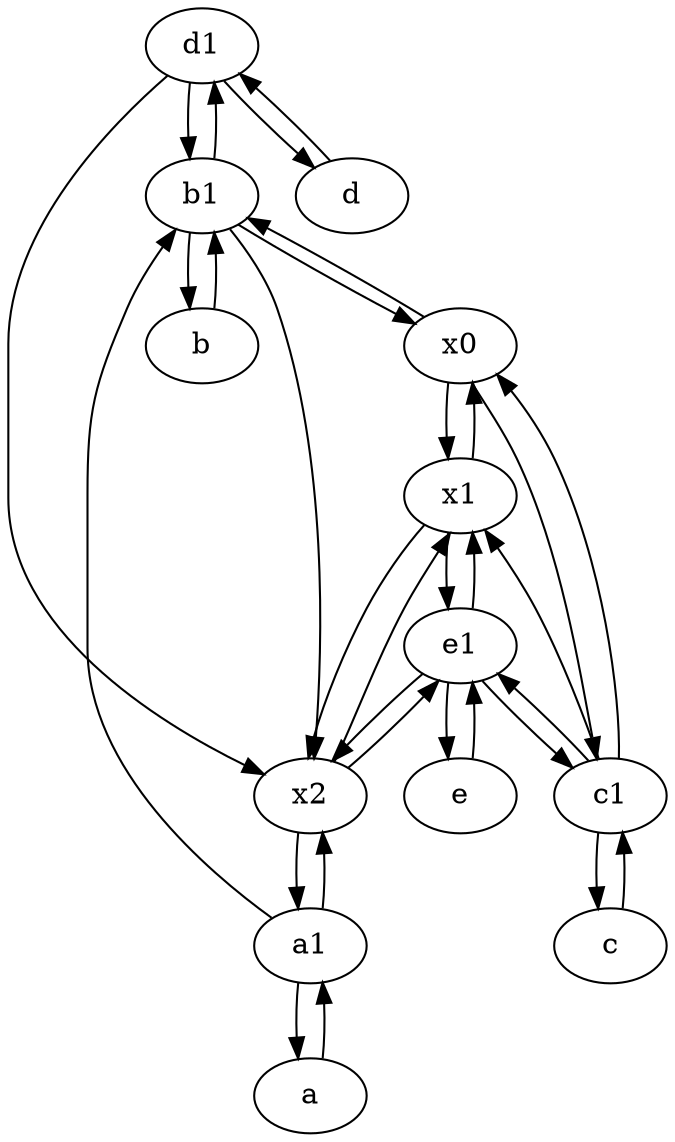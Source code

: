 digraph  {
	d1 [pos="25,30!"];
	x0;
	e [pos="30,50!"];
	b1 [pos="45,20!"];
	a [pos="40,10!"];
	d [pos="20,30!"];
	c1 [pos="30,15!"];
	x2;
	b [pos="50,20!"];
	c [pos="20,10!"];
	x1;
	e1 [pos="25,45!"];
	a1 [pos="40,15!"];
	x0 -> c1;
	c1 -> e1;
	d1 -> d;
	b1 -> x2;
	c1 -> c;
	b1 -> d1;
	a1 -> a;
	x1 -> x0;
	x1 -> x2;
	e1 -> e;
	b1 -> x0;
	b1 -> b;
	d1 -> b1;
	c1 -> x1;
	a -> a1;
	d -> d1;
	e1 -> c1;
	x2 -> x1;
	c -> c1;
	b -> b1;
	e1 -> x2;
	x0 -> b1;
	a1 -> b1;
	a1 -> x2;
	x0 -> x1;
	e1 -> x1;
	d1 -> x2;
	x2 -> e1;
	e -> e1;
	x1 -> e1;
	c1 -> x0;
	x2 -> a1;

	}
